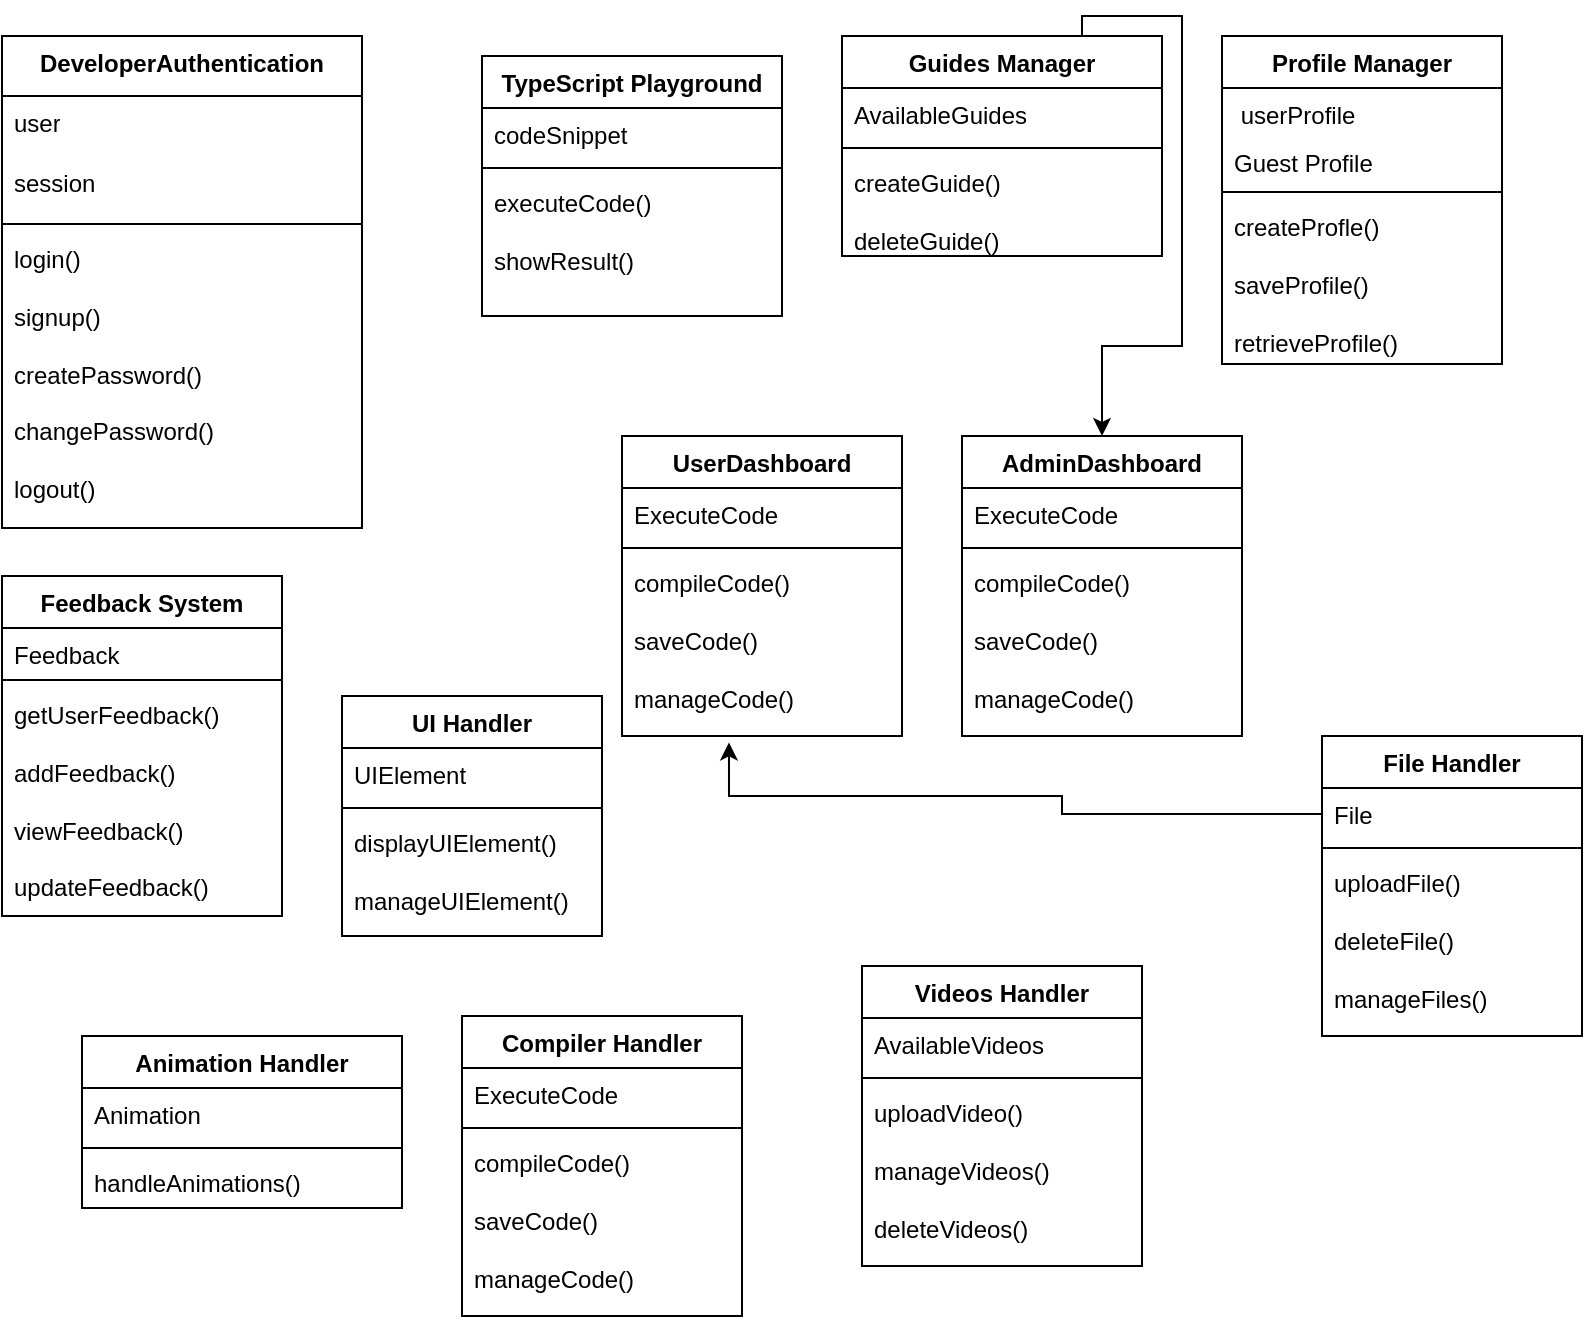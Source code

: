 <mxfile>
    <diagram name="Page-1" id="QXWRV-O3ExfYdJTva4C5">
        <mxGraphModel dx="574" dy="1422" grid="1" gridSize="10" guides="1" tooltips="1" connect="1" arrows="1" fold="1" page="1" pageScale="1" pageWidth="850" pageHeight="1100" math="0" shadow="0">
            <root>
                <mxCell id="0"/>
                <mxCell id="1" parent="0"/>
                <mxCell id="xptMOhaYXG_N-uKEK1hN-10" value="DeveloperAuthentication" style="swimlane;fontStyle=1;align=center;verticalAlign=top;childLayout=stackLayout;horizontal=1;startSize=30;horizontalStack=0;resizeParent=1;resizeParentMax=0;resizeLast=0;collapsible=1;marginBottom=0;whiteSpace=wrap;html=1;" parent="1" vertex="1">
                    <mxGeometry x="30" y="10" width="180" height="246" as="geometry"/>
                </mxCell>
                <mxCell id="xptMOhaYXG_N-uKEK1hN-11" value="user" style="text;strokeColor=none;fillColor=none;align=left;verticalAlign=top;spacingLeft=4;spacingRight=4;overflow=hidden;rotatable=0;points=[[0,0.5],[1,0.5]];portConstraint=eastwest;whiteSpace=wrap;html=1;" parent="xptMOhaYXG_N-uKEK1hN-10" vertex="1">
                    <mxGeometry y="30" width="180" height="30" as="geometry"/>
                </mxCell>
                <mxCell id="18" value="session" style="text;strokeColor=none;fillColor=none;align=left;verticalAlign=top;spacingLeft=4;spacingRight=4;overflow=hidden;rotatable=0;points=[[0,0.5],[1,0.5]];portConstraint=eastwest;whiteSpace=wrap;html=1;" vertex="1" parent="xptMOhaYXG_N-uKEK1hN-10">
                    <mxGeometry y="60" width="180" height="30" as="geometry"/>
                </mxCell>
                <mxCell id="xptMOhaYXG_N-uKEK1hN-12" value="" style="line;strokeWidth=1;fillColor=none;align=left;verticalAlign=middle;spacingTop=-1;spacingLeft=3;spacingRight=3;rotatable=0;labelPosition=right;points=[];portConstraint=eastwest;strokeColor=inherit;" parent="xptMOhaYXG_N-uKEK1hN-10" vertex="1">
                    <mxGeometry y="90" width="180" height="8" as="geometry"/>
                </mxCell>
                <mxCell id="xptMOhaYXG_N-uKEK1hN-13" value="login()&lt;br&gt;&lt;br&gt;signup()&lt;br&gt;&lt;br&gt;createPassword()&lt;br&gt;&lt;br&gt;changePassword()&lt;br&gt;&lt;br&gt;logout()&lt;div style=&quot;line-height: 40%;&quot;&gt;&lt;br&gt;&lt;/div&gt;" style="text;strokeColor=none;fillColor=none;align=left;verticalAlign=top;spacingLeft=4;spacingRight=4;overflow=hidden;rotatable=0;points=[[0,0.5],[1,0.5]];portConstraint=eastwest;whiteSpace=wrap;html=1;" parent="xptMOhaYXG_N-uKEK1hN-10" vertex="1">
                    <mxGeometry y="98" width="180" height="148" as="geometry"/>
                </mxCell>
                <mxCell id="xptMOhaYXG_N-uKEK1hN-22" value="Videos Handler" style="swimlane;fontStyle=1;align=center;verticalAlign=top;childLayout=stackLayout;horizontal=1;startSize=26;horizontalStack=0;resizeParent=1;resizeParentMax=0;resizeLast=0;collapsible=1;marginBottom=0;whiteSpace=wrap;html=1;" parent="1" vertex="1">
                    <mxGeometry x="460" y="475" width="140" height="150" as="geometry"/>
                </mxCell>
                <mxCell id="xptMOhaYXG_N-uKEK1hN-23" value="AvailableVideos&amp;nbsp;" style="text;strokeColor=none;fillColor=none;align=left;verticalAlign=top;spacingLeft=4;spacingRight=4;overflow=hidden;rotatable=0;points=[[0,0.5],[1,0.5]];portConstraint=eastwest;whiteSpace=wrap;html=1;" parent="xptMOhaYXG_N-uKEK1hN-22" vertex="1">
                    <mxGeometry y="26" width="140" height="26" as="geometry"/>
                </mxCell>
                <mxCell id="xptMOhaYXG_N-uKEK1hN-24" value="" style="line;strokeWidth=1;fillColor=none;align=left;verticalAlign=middle;spacingTop=-1;spacingLeft=3;spacingRight=3;rotatable=0;labelPosition=right;points=[];portConstraint=eastwest;strokeColor=inherit;" parent="xptMOhaYXG_N-uKEK1hN-22" vertex="1">
                    <mxGeometry y="52" width="140" height="8" as="geometry"/>
                </mxCell>
                <mxCell id="xptMOhaYXG_N-uKEK1hN-25" value="uploadVideo()&lt;br&gt;&lt;br&gt;manageVideos()&lt;br&gt;&lt;br&gt;deleteVideos()" style="text;strokeColor=none;fillColor=none;align=left;verticalAlign=top;spacingLeft=4;spacingRight=4;overflow=hidden;rotatable=0;points=[[0,0.5],[1,0.5]];portConstraint=eastwest;whiteSpace=wrap;html=1;" parent="xptMOhaYXG_N-uKEK1hN-22" vertex="1">
                    <mxGeometry y="60" width="140" height="90" as="geometry"/>
                </mxCell>
                <mxCell id="xptMOhaYXG_N-uKEK1hN-26" value="Profile Manager" style="swimlane;fontStyle=1;align=center;verticalAlign=top;childLayout=stackLayout;horizontal=1;startSize=26;horizontalStack=0;resizeParent=1;resizeParentMax=0;resizeLast=0;collapsible=1;marginBottom=0;whiteSpace=wrap;html=1;" parent="1" vertex="1">
                    <mxGeometry x="640" y="10" width="140" height="164" as="geometry"/>
                </mxCell>
                <mxCell id="xptMOhaYXG_N-uKEK1hN-27" value="&amp;nbsp;userProfile" style="text;strokeColor=none;fillColor=none;align=left;verticalAlign=top;spacingLeft=4;spacingRight=4;overflow=hidden;rotatable=0;points=[[0,0.5],[1,0.5]];portConstraint=eastwest;whiteSpace=wrap;html=1;" parent="xptMOhaYXG_N-uKEK1hN-26" vertex="1">
                    <mxGeometry y="26" width="140" height="24" as="geometry"/>
                </mxCell>
                <mxCell id="2" value="Guest Profile" style="text;strokeColor=none;fillColor=none;align=left;verticalAlign=top;spacingLeft=4;spacingRight=4;overflow=hidden;rotatable=0;points=[[0,0.5],[1,0.5]];portConstraint=eastwest;whiteSpace=wrap;html=1;" vertex="1" parent="xptMOhaYXG_N-uKEK1hN-26">
                    <mxGeometry y="50" width="140" height="24" as="geometry"/>
                </mxCell>
                <mxCell id="xptMOhaYXG_N-uKEK1hN-28" value="" style="line;strokeWidth=1;fillColor=none;align=left;verticalAlign=middle;spacingTop=-1;spacingLeft=3;spacingRight=3;rotatable=0;labelPosition=right;points=[];portConstraint=eastwest;strokeColor=inherit;" parent="xptMOhaYXG_N-uKEK1hN-26" vertex="1">
                    <mxGeometry y="74" width="140" height="8" as="geometry"/>
                </mxCell>
                <mxCell id="xptMOhaYXG_N-uKEK1hN-29" value="createProfle()&lt;br&gt;&lt;br&gt;saveProfile()&lt;br&gt;&lt;br&gt;retrieveProfile()" style="text;strokeColor=none;fillColor=none;align=left;verticalAlign=top;spacingLeft=4;spacingRight=4;overflow=hidden;rotatable=0;points=[[0,0.5],[1,0.5]];portConstraint=eastwest;whiteSpace=wrap;html=1;" parent="xptMOhaYXG_N-uKEK1hN-26" vertex="1">
                    <mxGeometry y="82" width="140" height="82" as="geometry"/>
                </mxCell>
                <mxCell id="15" style="edgeStyle=orthogonalEdgeStyle;jumpStyle=none;html=1;exitX=0.75;exitY=0;exitDx=0;exitDy=0;entryX=0.5;entryY=0;entryDx=0;entryDy=0;rounded=0;" edge="1" parent="1" source="xptMOhaYXG_N-uKEK1hN-30" target="7">
                    <mxGeometry relative="1" as="geometry">
                        <mxPoint x="580" y="160" as="targetPoint"/>
                    </mxGeometry>
                </mxCell>
                <mxCell id="xptMOhaYXG_N-uKEK1hN-30" value="Guides Manager" style="swimlane;fontStyle=1;align=center;verticalAlign=top;childLayout=stackLayout;horizontal=1;startSize=26;horizontalStack=0;resizeParent=1;resizeParentMax=0;resizeLast=0;collapsible=1;marginBottom=0;whiteSpace=wrap;html=1;" parent="1" vertex="1">
                    <mxGeometry x="450" y="10" width="160" height="110" as="geometry"/>
                </mxCell>
                <mxCell id="xptMOhaYXG_N-uKEK1hN-31" value="AvailableGuides&amp;nbsp;" style="text;strokeColor=none;fillColor=none;align=left;verticalAlign=top;spacingLeft=4;spacingRight=4;overflow=hidden;rotatable=0;points=[[0,0.5],[1,0.5]];portConstraint=eastwest;whiteSpace=wrap;html=1;" parent="xptMOhaYXG_N-uKEK1hN-30" vertex="1">
                    <mxGeometry y="26" width="160" height="26" as="geometry"/>
                </mxCell>
                <mxCell id="xptMOhaYXG_N-uKEK1hN-32" value="" style="line;strokeWidth=1;fillColor=none;align=left;verticalAlign=middle;spacingTop=-1;spacingLeft=3;spacingRight=3;rotatable=0;labelPosition=right;points=[];portConstraint=eastwest;strokeColor=inherit;" parent="xptMOhaYXG_N-uKEK1hN-30" vertex="1">
                    <mxGeometry y="52" width="160" height="8" as="geometry"/>
                </mxCell>
                <mxCell id="xptMOhaYXG_N-uKEK1hN-33" value="createGuide()&lt;br&gt;&lt;br&gt;deleteGuide()&lt;div&gt;&lt;br&gt;&lt;/div&gt;" style="text;strokeColor=none;fillColor=none;align=left;verticalAlign=top;spacingLeft=4;spacingRight=4;overflow=hidden;rotatable=0;points=[[0,0.5],[1,0.5]];portConstraint=eastwest;whiteSpace=wrap;html=1;" parent="xptMOhaYXG_N-uKEK1hN-30" vertex="1">
                    <mxGeometry y="60" width="160" height="50" as="geometry"/>
                </mxCell>
                <mxCell id="xptMOhaYXG_N-uKEK1hN-34" value="Compiler Handler" style="swimlane;fontStyle=1;align=center;verticalAlign=top;childLayout=stackLayout;horizontal=1;startSize=26;horizontalStack=0;resizeParent=1;resizeParentMax=0;resizeLast=0;collapsible=1;marginBottom=0;whiteSpace=wrap;html=1;" parent="1" vertex="1">
                    <mxGeometry x="260" y="500" width="140" height="150" as="geometry"/>
                </mxCell>
                <mxCell id="xptMOhaYXG_N-uKEK1hN-35" value="ExecuteCode&amp;nbsp;" style="text;strokeColor=none;fillColor=none;align=left;verticalAlign=top;spacingLeft=4;spacingRight=4;overflow=hidden;rotatable=0;points=[[0,0.5],[1,0.5]];portConstraint=eastwest;whiteSpace=wrap;html=1;" parent="xptMOhaYXG_N-uKEK1hN-34" vertex="1">
                    <mxGeometry y="26" width="140" height="26" as="geometry"/>
                </mxCell>
                <mxCell id="xptMOhaYXG_N-uKEK1hN-36" value="" style="line;strokeWidth=1;fillColor=none;align=left;verticalAlign=middle;spacingTop=-1;spacingLeft=3;spacingRight=3;rotatable=0;labelPosition=right;points=[];portConstraint=eastwest;strokeColor=inherit;" parent="xptMOhaYXG_N-uKEK1hN-34" vertex="1">
                    <mxGeometry y="52" width="140" height="8" as="geometry"/>
                </mxCell>
                <mxCell id="xptMOhaYXG_N-uKEK1hN-37" value="compileCode()&lt;br&gt;&lt;br&gt;saveCode()&lt;br&gt;&lt;br&gt;manageCode()" style="text;strokeColor=none;fillColor=none;align=left;verticalAlign=top;spacingLeft=4;spacingRight=4;overflow=hidden;rotatable=0;points=[[0,0.5],[1,0.5]];portConstraint=eastwest;whiteSpace=wrap;html=1;" parent="xptMOhaYXG_N-uKEK1hN-34" vertex="1">
                    <mxGeometry y="60" width="140" height="90" as="geometry"/>
                </mxCell>
                <mxCell id="xptMOhaYXG_N-uKEK1hN-39" value="Feedback System" style="swimlane;fontStyle=1;align=center;verticalAlign=top;childLayout=stackLayout;horizontal=1;startSize=26;horizontalStack=0;resizeParent=1;resizeParentMax=0;resizeLast=0;collapsible=1;marginBottom=0;whiteSpace=wrap;html=1;" parent="1" vertex="1">
                    <mxGeometry x="30" y="280" width="140" height="170" as="geometry"/>
                </mxCell>
                <mxCell id="xptMOhaYXG_N-uKEK1hN-40" value="Feedback&amp;nbsp;" style="text;strokeColor=none;fillColor=none;align=left;verticalAlign=top;spacingLeft=4;spacingRight=4;overflow=hidden;rotatable=0;points=[[0,0.5],[1,0.5]];portConstraint=eastwest;whiteSpace=wrap;html=1;" parent="xptMOhaYXG_N-uKEK1hN-39" vertex="1">
                    <mxGeometry y="26" width="140" height="22" as="geometry"/>
                </mxCell>
                <mxCell id="xptMOhaYXG_N-uKEK1hN-41" value="" style="line;strokeWidth=1;fillColor=none;align=left;verticalAlign=middle;spacingTop=-1;spacingLeft=3;spacingRight=3;rotatable=0;labelPosition=right;points=[];portConstraint=eastwest;strokeColor=inherit;" parent="xptMOhaYXG_N-uKEK1hN-39" vertex="1">
                    <mxGeometry y="48" width="140" height="8" as="geometry"/>
                </mxCell>
                <mxCell id="xptMOhaYXG_N-uKEK1hN-42" value="getUserFeedback()&lt;br&gt;&lt;br&gt;addFeedback()&lt;br&gt;&lt;br&gt;viewFeedback()&lt;br&gt;&lt;br&gt;updateFeedback()&lt;br&gt;&lt;div&gt;&lt;br&gt;&lt;/div&gt;" style="text;strokeColor=none;fillColor=none;align=left;verticalAlign=top;spacingLeft=4;spacingRight=4;overflow=hidden;rotatable=0;points=[[0,0.5],[1,0.5]];portConstraint=eastwest;whiteSpace=wrap;html=1;" parent="xptMOhaYXG_N-uKEK1hN-39" vertex="1">
                    <mxGeometry y="56" width="140" height="114" as="geometry"/>
                </mxCell>
                <mxCell id="xptMOhaYXG_N-uKEK1hN-43" value="UI Handler" style="swimlane;fontStyle=1;align=center;verticalAlign=top;childLayout=stackLayout;horizontal=1;startSize=26;horizontalStack=0;resizeParent=1;resizeParentMax=0;resizeLast=0;collapsible=1;marginBottom=0;whiteSpace=wrap;html=1;" parent="1" vertex="1">
                    <mxGeometry x="200" y="340" width="130" height="120" as="geometry"/>
                </mxCell>
                <mxCell id="xptMOhaYXG_N-uKEK1hN-44" value="UIElement&amp;nbsp;" style="text;strokeColor=none;fillColor=none;align=left;verticalAlign=top;spacingLeft=4;spacingRight=4;overflow=hidden;rotatable=0;points=[[0,0.5],[1,0.5]];portConstraint=eastwest;whiteSpace=wrap;html=1;" parent="xptMOhaYXG_N-uKEK1hN-43" vertex="1">
                    <mxGeometry y="26" width="130" height="26" as="geometry"/>
                </mxCell>
                <mxCell id="xptMOhaYXG_N-uKEK1hN-45" value="" style="line;strokeWidth=1;fillColor=none;align=left;verticalAlign=middle;spacingTop=-1;spacingLeft=3;spacingRight=3;rotatable=0;labelPosition=right;points=[];portConstraint=eastwest;strokeColor=inherit;" parent="xptMOhaYXG_N-uKEK1hN-43" vertex="1">
                    <mxGeometry y="52" width="130" height="8" as="geometry"/>
                </mxCell>
                <mxCell id="xptMOhaYXG_N-uKEK1hN-46" value="displayUIElement()&lt;br&gt;&lt;br&gt;manageUIElement()" style="text;strokeColor=none;fillColor=none;align=left;verticalAlign=top;spacingLeft=4;spacingRight=4;overflow=hidden;rotatable=0;points=[[0,0.5],[1,0.5]];portConstraint=eastwest;whiteSpace=wrap;html=1;" parent="xptMOhaYXG_N-uKEK1hN-43" vertex="1">
                    <mxGeometry y="60" width="130" height="60" as="geometry"/>
                </mxCell>
                <mxCell id="xptMOhaYXG_N-uKEK1hN-47" value="Animation Handler" style="swimlane;fontStyle=1;align=center;verticalAlign=top;childLayout=stackLayout;horizontal=1;startSize=26;horizontalStack=0;resizeParent=1;resizeParentMax=0;resizeLast=0;collapsible=1;marginBottom=0;whiteSpace=wrap;html=1;" parent="1" vertex="1">
                    <mxGeometry x="70" y="510" width="160" height="86" as="geometry"/>
                </mxCell>
                <mxCell id="xptMOhaYXG_N-uKEK1hN-48" value="Animation&amp;nbsp;" style="text;strokeColor=none;fillColor=none;align=left;verticalAlign=top;spacingLeft=4;spacingRight=4;overflow=hidden;rotatable=0;points=[[0,0.5],[1,0.5]];portConstraint=eastwest;whiteSpace=wrap;html=1;" parent="xptMOhaYXG_N-uKEK1hN-47" vertex="1">
                    <mxGeometry y="26" width="160" height="26" as="geometry"/>
                </mxCell>
                <mxCell id="xptMOhaYXG_N-uKEK1hN-49" value="" style="line;strokeWidth=1;fillColor=none;align=left;verticalAlign=middle;spacingTop=-1;spacingLeft=3;spacingRight=3;rotatable=0;labelPosition=right;points=[];portConstraint=eastwest;strokeColor=inherit;" parent="xptMOhaYXG_N-uKEK1hN-47" vertex="1">
                    <mxGeometry y="52" width="160" height="8" as="geometry"/>
                </mxCell>
                <mxCell id="xptMOhaYXG_N-uKEK1hN-50" value="handleAnimations()" style="text;strokeColor=none;fillColor=none;align=left;verticalAlign=top;spacingLeft=4;spacingRight=4;overflow=hidden;rotatable=0;points=[[0,0.5],[1,0.5]];portConstraint=eastwest;whiteSpace=wrap;html=1;" parent="xptMOhaYXG_N-uKEK1hN-47" vertex="1">
                    <mxGeometry y="60" width="160" height="26" as="geometry"/>
                </mxCell>
                <mxCell id="16" style="edgeStyle=orthogonalEdgeStyle;rounded=0;jumpStyle=none;html=1;exitX=0;exitY=0.5;exitDx=0;exitDy=0;entryX=0.382;entryY=1.036;entryDx=0;entryDy=0;entryPerimeter=0;" edge="1" parent="1" source="xptMOhaYXG_N-uKEK1hN-52" target="6">
                    <mxGeometry relative="1" as="geometry">
                        <Array as="points">
                            <mxPoint x="560" y="399"/>
                            <mxPoint x="560" y="390"/>
                            <mxPoint x="394" y="390"/>
                        </Array>
                    </mxGeometry>
                </mxCell>
                <mxCell id="xptMOhaYXG_N-uKEK1hN-51" value="File Handler" style="swimlane;fontStyle=1;align=center;verticalAlign=top;childLayout=stackLayout;horizontal=1;startSize=26;horizontalStack=0;resizeParent=1;resizeParentMax=0;resizeLast=0;collapsible=1;marginBottom=0;whiteSpace=wrap;html=1;" parent="1" vertex="1">
                    <mxGeometry x="690" y="360" width="130" height="150" as="geometry"/>
                </mxCell>
                <mxCell id="xptMOhaYXG_N-uKEK1hN-52" value="File&amp;nbsp;" style="text;strokeColor=none;fillColor=none;align=left;verticalAlign=top;spacingLeft=4;spacingRight=4;overflow=hidden;rotatable=0;points=[[0,0.5],[1,0.5]];portConstraint=eastwest;whiteSpace=wrap;html=1;" parent="xptMOhaYXG_N-uKEK1hN-51" vertex="1">
                    <mxGeometry y="26" width="130" height="26" as="geometry"/>
                </mxCell>
                <mxCell id="xptMOhaYXG_N-uKEK1hN-53" value="" style="line;strokeWidth=1;fillColor=none;align=left;verticalAlign=middle;spacingTop=-1;spacingLeft=3;spacingRight=3;rotatable=0;labelPosition=right;points=[];portConstraint=eastwest;strokeColor=inherit;" parent="xptMOhaYXG_N-uKEK1hN-51" vertex="1">
                    <mxGeometry y="52" width="130" height="8" as="geometry"/>
                </mxCell>
                <mxCell id="xptMOhaYXG_N-uKEK1hN-54" value="uploadFile()&lt;br&gt;&lt;br&gt;deleteFile()&lt;br&gt;&lt;br&gt;manageFiles()" style="text;strokeColor=none;fillColor=none;align=left;verticalAlign=top;spacingLeft=4;spacingRight=4;overflow=hidden;rotatable=0;points=[[0,0.5],[1,0.5]];portConstraint=eastwest;whiteSpace=wrap;html=1;" parent="xptMOhaYXG_N-uKEK1hN-51" vertex="1">
                    <mxGeometry y="60" width="130" height="90" as="geometry"/>
                </mxCell>
                <mxCell id="3" value="UserDashboard" style="swimlane;fontStyle=1;align=center;verticalAlign=top;childLayout=stackLayout;horizontal=1;startSize=26;horizontalStack=0;resizeParent=1;resizeParentMax=0;resizeLast=0;collapsible=1;marginBottom=0;whiteSpace=wrap;html=1;" vertex="1" parent="1">
                    <mxGeometry x="340" y="210" width="140" height="150" as="geometry"/>
                </mxCell>
                <mxCell id="4" value="ExecuteCode&amp;nbsp;" style="text;strokeColor=none;fillColor=none;align=left;verticalAlign=top;spacingLeft=4;spacingRight=4;overflow=hidden;rotatable=0;points=[[0,0.5],[1,0.5]];portConstraint=eastwest;whiteSpace=wrap;html=1;" vertex="1" parent="3">
                    <mxGeometry y="26" width="140" height="26" as="geometry"/>
                </mxCell>
                <mxCell id="5" value="" style="line;strokeWidth=1;fillColor=none;align=left;verticalAlign=middle;spacingTop=-1;spacingLeft=3;spacingRight=3;rotatable=0;labelPosition=right;points=[];portConstraint=eastwest;strokeColor=inherit;" vertex="1" parent="3">
                    <mxGeometry y="52" width="140" height="8" as="geometry"/>
                </mxCell>
                <mxCell id="6" value="compileCode()&lt;br&gt;&lt;br&gt;saveCode()&lt;br&gt;&lt;br&gt;manageCode()" style="text;strokeColor=none;fillColor=none;align=left;verticalAlign=top;spacingLeft=4;spacingRight=4;overflow=hidden;rotatable=0;points=[[0,0.5],[1,0.5]];portConstraint=eastwest;whiteSpace=wrap;html=1;" vertex="1" parent="3">
                    <mxGeometry y="60" width="140" height="90" as="geometry"/>
                </mxCell>
                <mxCell id="7" value="AdminDashboard" style="swimlane;fontStyle=1;align=center;verticalAlign=top;childLayout=stackLayout;horizontal=1;startSize=26;horizontalStack=0;resizeParent=1;resizeParentMax=0;resizeLast=0;collapsible=1;marginBottom=0;whiteSpace=wrap;html=1;" vertex="1" parent="1">
                    <mxGeometry x="510" y="210" width="140" height="150" as="geometry"/>
                </mxCell>
                <mxCell id="8" value="ExecuteCode&amp;nbsp;" style="text;strokeColor=none;fillColor=none;align=left;verticalAlign=top;spacingLeft=4;spacingRight=4;overflow=hidden;rotatable=0;points=[[0,0.5],[1,0.5]];portConstraint=eastwest;whiteSpace=wrap;html=1;" vertex="1" parent="7">
                    <mxGeometry y="26" width="140" height="26" as="geometry"/>
                </mxCell>
                <mxCell id="9" value="" style="line;strokeWidth=1;fillColor=none;align=left;verticalAlign=middle;spacingTop=-1;spacingLeft=3;spacingRight=3;rotatable=0;labelPosition=right;points=[];portConstraint=eastwest;strokeColor=inherit;" vertex="1" parent="7">
                    <mxGeometry y="52" width="140" height="8" as="geometry"/>
                </mxCell>
                <mxCell id="10" value="compileCode()&lt;br&gt;&lt;br&gt;saveCode()&lt;br&gt;&lt;br&gt;manageCode()" style="text;strokeColor=none;fillColor=none;align=left;verticalAlign=top;spacingLeft=4;spacingRight=4;overflow=hidden;rotatable=0;points=[[0,0.5],[1,0.5]];portConstraint=eastwest;whiteSpace=wrap;html=1;" vertex="1" parent="7">
                    <mxGeometry y="60" width="140" height="90" as="geometry"/>
                </mxCell>
                <mxCell id="20" value="TypeScript Playground" style="swimlane;fontStyle=1;align=center;verticalAlign=top;childLayout=stackLayout;horizontal=1;startSize=26;horizontalStack=0;resizeParent=1;resizeParentMax=0;resizeLast=0;collapsible=1;marginBottom=0;whiteSpace=wrap;html=1;" vertex="1" parent="1">
                    <mxGeometry x="270" y="20" width="150" height="130" as="geometry"/>
                </mxCell>
                <mxCell id="21" value="codeSnippet" style="text;strokeColor=none;fillColor=none;align=left;verticalAlign=top;spacingLeft=4;spacingRight=4;overflow=hidden;rotatable=0;points=[[0,0.5],[1,0.5]];portConstraint=eastwest;whiteSpace=wrap;html=1;" vertex="1" parent="20">
                    <mxGeometry y="26" width="150" height="26" as="geometry"/>
                </mxCell>
                <mxCell id="22" value="" style="line;strokeWidth=1;fillColor=none;align=left;verticalAlign=middle;spacingTop=-1;spacingLeft=3;spacingRight=3;rotatable=0;labelPosition=right;points=[];portConstraint=eastwest;strokeColor=inherit;" vertex="1" parent="20">
                    <mxGeometry y="52" width="150" height="8" as="geometry"/>
                </mxCell>
                <mxCell id="23" value="executeCode()&lt;br&gt;&lt;br&gt;showResult()" style="text;strokeColor=none;fillColor=none;align=left;verticalAlign=top;spacingLeft=4;spacingRight=4;overflow=hidden;rotatable=0;points=[[0,0.5],[1,0.5]];portConstraint=eastwest;whiteSpace=wrap;html=1;" vertex="1" parent="20">
                    <mxGeometry y="60" width="150" height="70" as="geometry"/>
                </mxCell>
            </root>
        </mxGraphModel>
    </diagram>
</mxfile>